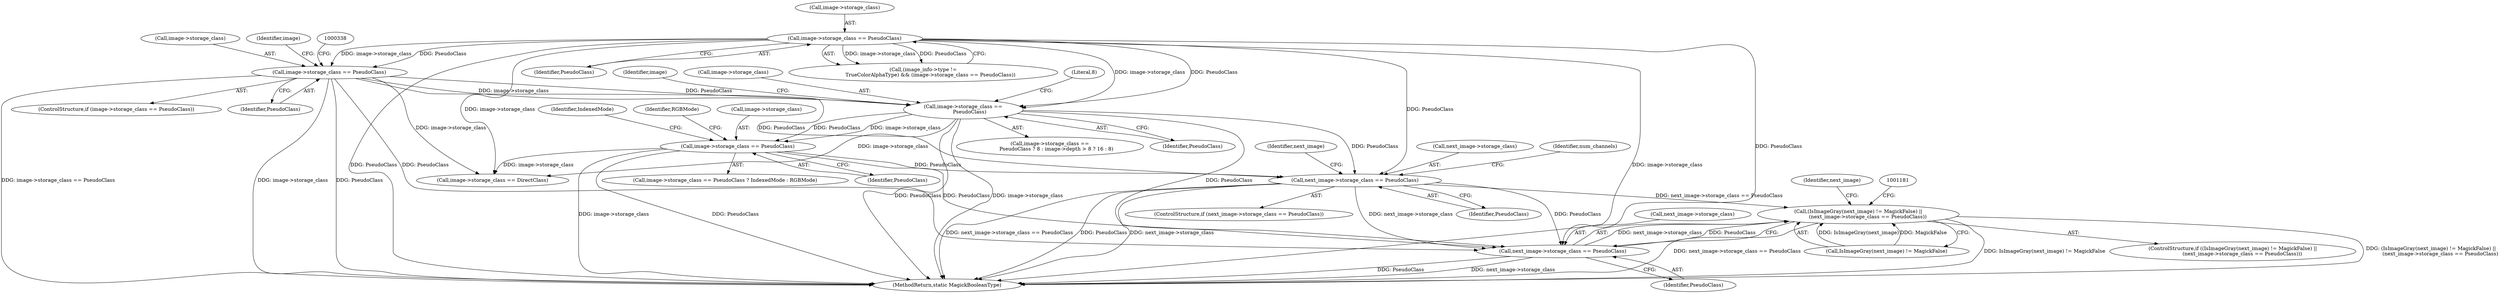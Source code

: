 digraph "0_ImageMagick_4f2c04ea6673863b87ac7f186cbb0d911f74085c_0@pointer" {
"1000861" [label="(Call,next_image->storage_class == PseudoClass)"];
"1000332" [label="(Call,image->storage_class == PseudoClass)"];
"1000314" [label="(Call,image->storage_class == PseudoClass)"];
"1000501" [label="(Call,image->storage_class == PseudoClass)"];
"1000455" [label="(Call,image->storage_class ==\n        PseudoClass)"];
"1001169" [label="(Call,(IsImageGray(next_image) != MagickFalse) ||\n            (next_image->storage_class == PseudoClass))"];
"1001174" [label="(Call,next_image->storage_class == PseudoClass)"];
"1000464" [label="(Identifier,image)"];
"1000336" [label="(Identifier,PseudoClass)"];
"1000455" [label="(Call,image->storage_class ==\n        PseudoClass)"];
"1001175" [label="(Call,next_image->storage_class)"];
"1000454" [label="(Call,image->storage_class ==\n        PseudoClass ? 8 : image->depth > 8 ? 16 : 8)"];
"1000507" [label="(Identifier,RGBMode)"];
"1000860" [label="(ControlStructure,if (next_image->storage_class == PseudoClass))"];
"1000861" [label="(Call,next_image->storage_class == PseudoClass)"];
"1000314" [label="(Call,image->storage_class == PseudoClass)"];
"1000333" [label="(Call,image->storage_class)"];
"1000862" [label="(Call,next_image->storage_class)"];
"1001232" [label="(Identifier,next_image)"];
"1000534" [label="(Call,image->storage_class == DirectClass)"];
"1000505" [label="(Identifier,PseudoClass)"];
"1000315" [label="(Call,image->storage_class)"];
"1000500" [label="(Call,image->storage_class == PseudoClass ? IndexedMode : RGBMode)"];
"1000501" [label="(Call,image->storage_class == PseudoClass)"];
"1000318" [label="(Identifier,PseudoClass)"];
"1000867" [label="(Identifier,num_channels)"];
"1000332" [label="(Call,image->storage_class == PseudoClass)"];
"1001174" [label="(Call,next_image->storage_class == PseudoClass)"];
"1001169" [label="(Call,(IsImageGray(next_image) != MagickFalse) ||\n            (next_image->storage_class == PseudoClass))"];
"1001168" [label="(ControlStructure,if ((IsImageGray(next_image) != MagickFalse) ||\n            (next_image->storage_class == PseudoClass)))"];
"1001575" [label="(MethodReturn,static MagickBooleanType)"];
"1000346" [label="(Identifier,image)"];
"1000331" [label="(ControlStructure,if (image->storage_class == PseudoClass))"];
"1000502" [label="(Call,image->storage_class)"];
"1001170" [label="(Call,IsImageGray(next_image) != MagickFalse)"];
"1000456" [label="(Call,image->storage_class)"];
"1000880" [label="(Identifier,next_image)"];
"1000308" [label="(Call,(image_info->type !=\n         TrueColorAlphaType) && (image->storage_class == PseudoClass))"];
"1000506" [label="(Identifier,IndexedMode)"];
"1000865" [label="(Identifier,PseudoClass)"];
"1001178" [label="(Identifier,PseudoClass)"];
"1000459" [label="(Identifier,PseudoClass)"];
"1000460" [label="(Literal,8)"];
"1000861" -> "1000860"  [label="AST: "];
"1000861" -> "1000865"  [label="CFG: "];
"1000862" -> "1000861"  [label="AST: "];
"1000865" -> "1000861"  [label="AST: "];
"1000867" -> "1000861"  [label="CFG: "];
"1000880" -> "1000861"  [label="CFG: "];
"1000861" -> "1001575"  [label="DDG: PseudoClass"];
"1000861" -> "1001575"  [label="DDG: next_image->storage_class"];
"1000861" -> "1001575"  [label="DDG: next_image->storage_class == PseudoClass"];
"1000332" -> "1000861"  [label="DDG: PseudoClass"];
"1000314" -> "1000861"  [label="DDG: PseudoClass"];
"1000501" -> "1000861"  [label="DDG: PseudoClass"];
"1000455" -> "1000861"  [label="DDG: PseudoClass"];
"1000861" -> "1001169"  [label="DDG: next_image->storage_class == PseudoClass"];
"1000861" -> "1001174"  [label="DDG: next_image->storage_class"];
"1000861" -> "1001174"  [label="DDG: PseudoClass"];
"1000332" -> "1000331"  [label="AST: "];
"1000332" -> "1000336"  [label="CFG: "];
"1000333" -> "1000332"  [label="AST: "];
"1000336" -> "1000332"  [label="AST: "];
"1000338" -> "1000332"  [label="CFG: "];
"1000346" -> "1000332"  [label="CFG: "];
"1000332" -> "1001575"  [label="DDG: image->storage_class"];
"1000332" -> "1001575"  [label="DDG: PseudoClass"];
"1000332" -> "1001575"  [label="DDG: image->storage_class == PseudoClass"];
"1000314" -> "1000332"  [label="DDG: image->storage_class"];
"1000314" -> "1000332"  [label="DDG: PseudoClass"];
"1000332" -> "1000455"  [label="DDG: image->storage_class"];
"1000332" -> "1000455"  [label="DDG: PseudoClass"];
"1000332" -> "1000534"  [label="DDG: image->storage_class"];
"1000332" -> "1001174"  [label="DDG: PseudoClass"];
"1000314" -> "1000308"  [label="AST: "];
"1000314" -> "1000318"  [label="CFG: "];
"1000315" -> "1000314"  [label="AST: "];
"1000318" -> "1000314"  [label="AST: "];
"1000308" -> "1000314"  [label="CFG: "];
"1000314" -> "1001575"  [label="DDG: image->storage_class"];
"1000314" -> "1001575"  [label="DDG: PseudoClass"];
"1000314" -> "1000308"  [label="DDG: image->storage_class"];
"1000314" -> "1000308"  [label="DDG: PseudoClass"];
"1000314" -> "1000455"  [label="DDG: image->storage_class"];
"1000314" -> "1000455"  [label="DDG: PseudoClass"];
"1000314" -> "1000534"  [label="DDG: image->storage_class"];
"1000314" -> "1001174"  [label="DDG: PseudoClass"];
"1000501" -> "1000500"  [label="AST: "];
"1000501" -> "1000505"  [label="CFG: "];
"1000502" -> "1000501"  [label="AST: "];
"1000505" -> "1000501"  [label="AST: "];
"1000506" -> "1000501"  [label="CFG: "];
"1000507" -> "1000501"  [label="CFG: "];
"1000501" -> "1001575"  [label="DDG: image->storage_class"];
"1000501" -> "1001575"  [label="DDG: PseudoClass"];
"1000455" -> "1000501"  [label="DDG: image->storage_class"];
"1000455" -> "1000501"  [label="DDG: PseudoClass"];
"1000501" -> "1000534"  [label="DDG: image->storage_class"];
"1000501" -> "1001174"  [label="DDG: PseudoClass"];
"1000455" -> "1000454"  [label="AST: "];
"1000455" -> "1000459"  [label="CFG: "];
"1000456" -> "1000455"  [label="AST: "];
"1000459" -> "1000455"  [label="AST: "];
"1000460" -> "1000455"  [label="CFG: "];
"1000464" -> "1000455"  [label="CFG: "];
"1000455" -> "1001575"  [label="DDG: PseudoClass"];
"1000455" -> "1001575"  [label="DDG: image->storage_class"];
"1000455" -> "1000534"  [label="DDG: image->storage_class"];
"1000455" -> "1001174"  [label="DDG: PseudoClass"];
"1001169" -> "1001168"  [label="AST: "];
"1001169" -> "1001170"  [label="CFG: "];
"1001169" -> "1001174"  [label="CFG: "];
"1001170" -> "1001169"  [label="AST: "];
"1001174" -> "1001169"  [label="AST: "];
"1001181" -> "1001169"  [label="CFG: "];
"1001232" -> "1001169"  [label="CFG: "];
"1001169" -> "1001575"  [label="DDG: IsImageGray(next_image) != MagickFalse"];
"1001169" -> "1001575"  [label="DDG: (IsImageGray(next_image) != MagickFalse) ||\n            (next_image->storage_class == PseudoClass)"];
"1001169" -> "1001575"  [label="DDG: next_image->storage_class == PseudoClass"];
"1001170" -> "1001169"  [label="DDG: IsImageGray(next_image)"];
"1001170" -> "1001169"  [label="DDG: MagickFalse"];
"1001174" -> "1001169"  [label="DDG: next_image->storage_class"];
"1001174" -> "1001169"  [label="DDG: PseudoClass"];
"1001174" -> "1001178"  [label="CFG: "];
"1001175" -> "1001174"  [label="AST: "];
"1001178" -> "1001174"  [label="AST: "];
"1001174" -> "1001575"  [label="DDG: PseudoClass"];
"1001174" -> "1001575"  [label="DDG: next_image->storage_class"];
}
